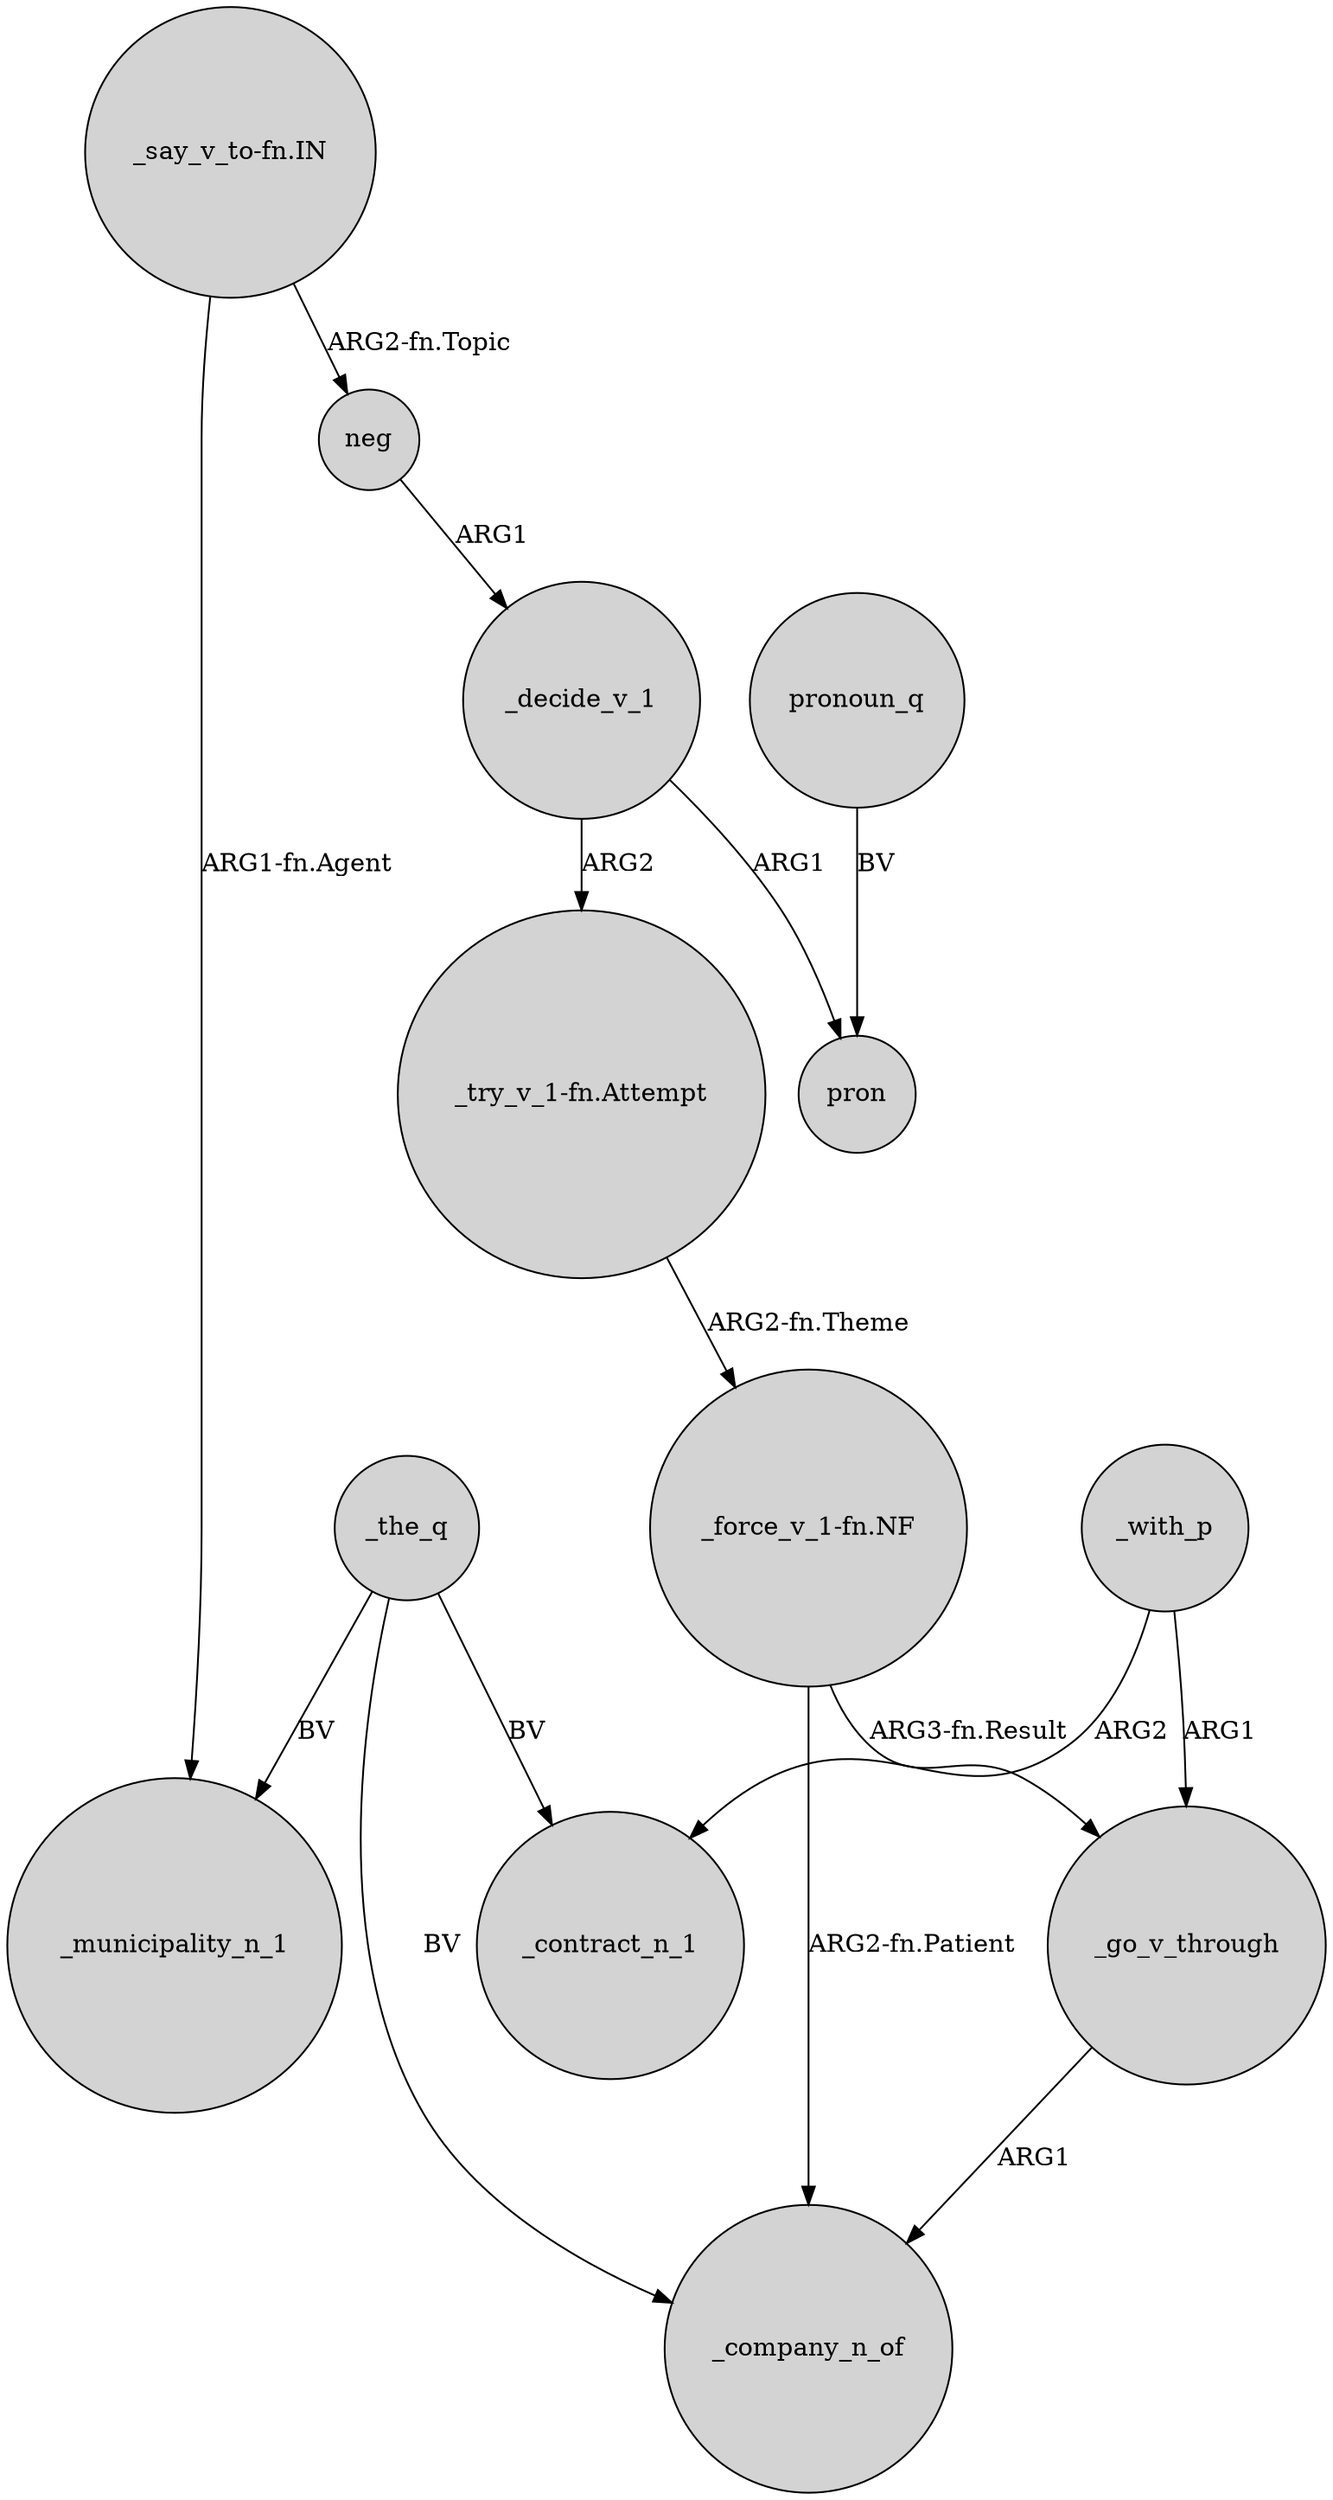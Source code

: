 digraph {
	node [shape=circle style=filled]
	"_say_v_to-fn.IN" -> _municipality_n_1 [label="ARG1-fn.Agent"]
	"_force_v_1-fn.NF" -> _company_n_of [label="ARG2-fn.Patient"]
	_the_q -> _contract_n_1 [label=BV]
	"_say_v_to-fn.IN" -> neg [label="ARG2-fn.Topic"]
	_the_q -> _municipality_n_1 [label=BV]
	_go_v_through -> _company_n_of [label=ARG1]
	_with_p -> _contract_n_1 [label=ARG2]
	"_force_v_1-fn.NF" -> _go_v_through [label="ARG3-fn.Result"]
	neg -> _decide_v_1 [label=ARG1]
	_decide_v_1 -> pron [label=ARG1]
	_with_p -> _go_v_through [label=ARG1]
	_the_q -> _company_n_of [label=BV]
	_decide_v_1 -> "_try_v_1-fn.Attempt" [label=ARG2]
	"_try_v_1-fn.Attempt" -> "_force_v_1-fn.NF" [label="ARG2-fn.Theme"]
	pronoun_q -> pron [label=BV]
}
